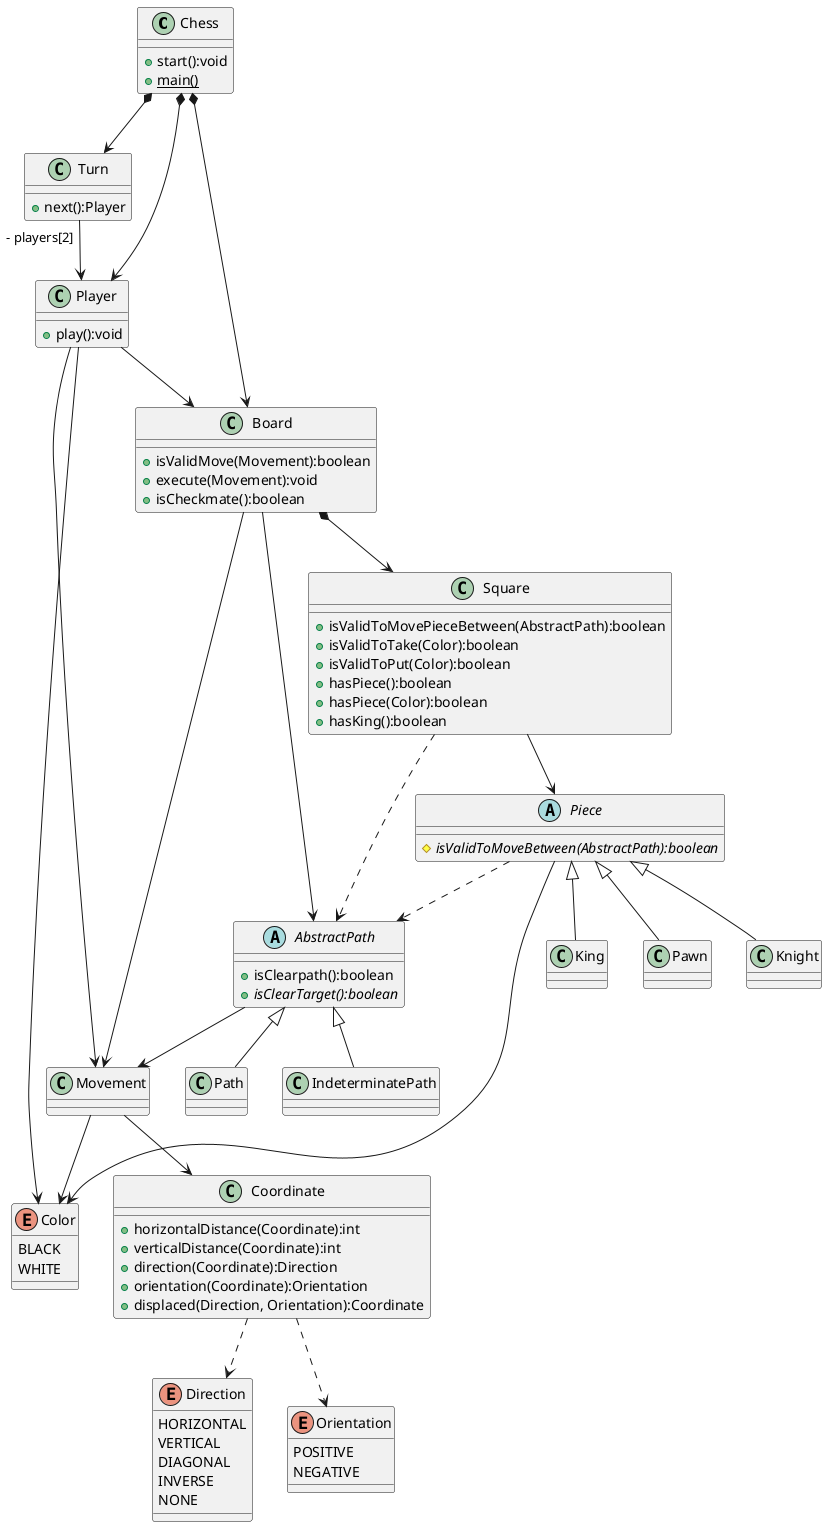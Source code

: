 @startuml chess

class Chess {
    + start():void
    + {static} main()
}

Chess *--> Board
Chess *--> Player
Chess *--> Turn

Turn "- players[2]" --> Player

class Turn {
    + next():Player
}

Player --> Board
Player --> Color
Player --> Movement

Movement --> Coordinate
Movement --> Color


class Player {
    + play():void
}


class Board {
    + isValidMove(Movement):boolean
    + execute(Movement):void
    + isCheckmate():boolean
}

Board *--> Square
Square --> Piece
Square ..> AbstractPath

class Square {
    + isValidToMovePieceBetween(AbstractPath):boolean
    + isValidToTake(Color):boolean
    + isValidToPut(Color):boolean
    + hasPiece():boolean
    + hasPiece(Color):boolean
    + hasKing():boolean
}

Board --> Movement
Board --> AbstractPath
Piece --> Color
Piece ..> AbstractPath

abstract class AbstractPath {
    + isClearpath():boolean
    + {abstract} isClearTarget():boolean
}
AbstractPath <|-- Path
AbstractPath <|-- IndeterminatePath
AbstractPath --> Movement

abstract class Piece {
    # {abstract} isValidToMoveBetween(AbstractPath):boolean
}

Piece <|-- Pawn
Piece <|-- Knight
Piece <|-- King

Enum Color {
    BLACK
    WHITE
}

class Coordinate {
    + horizontalDistance(Coordinate):int
    + verticalDistance(Coordinate):int
    + direction(Coordinate):Direction
    + orientation(Coordinate):Orientation
    + displaced(Direction, Orientation):Coordinate
}
Coordinate ..> Direction
enum Direction {
    HORIZONTAL
    VERTICAL
    DIAGONAL
    INVERSE
    NONE
}

Coordinate ..> Orientation
enum Orientation {
    POSITIVE
    NEGATIVE
}

@enduml
